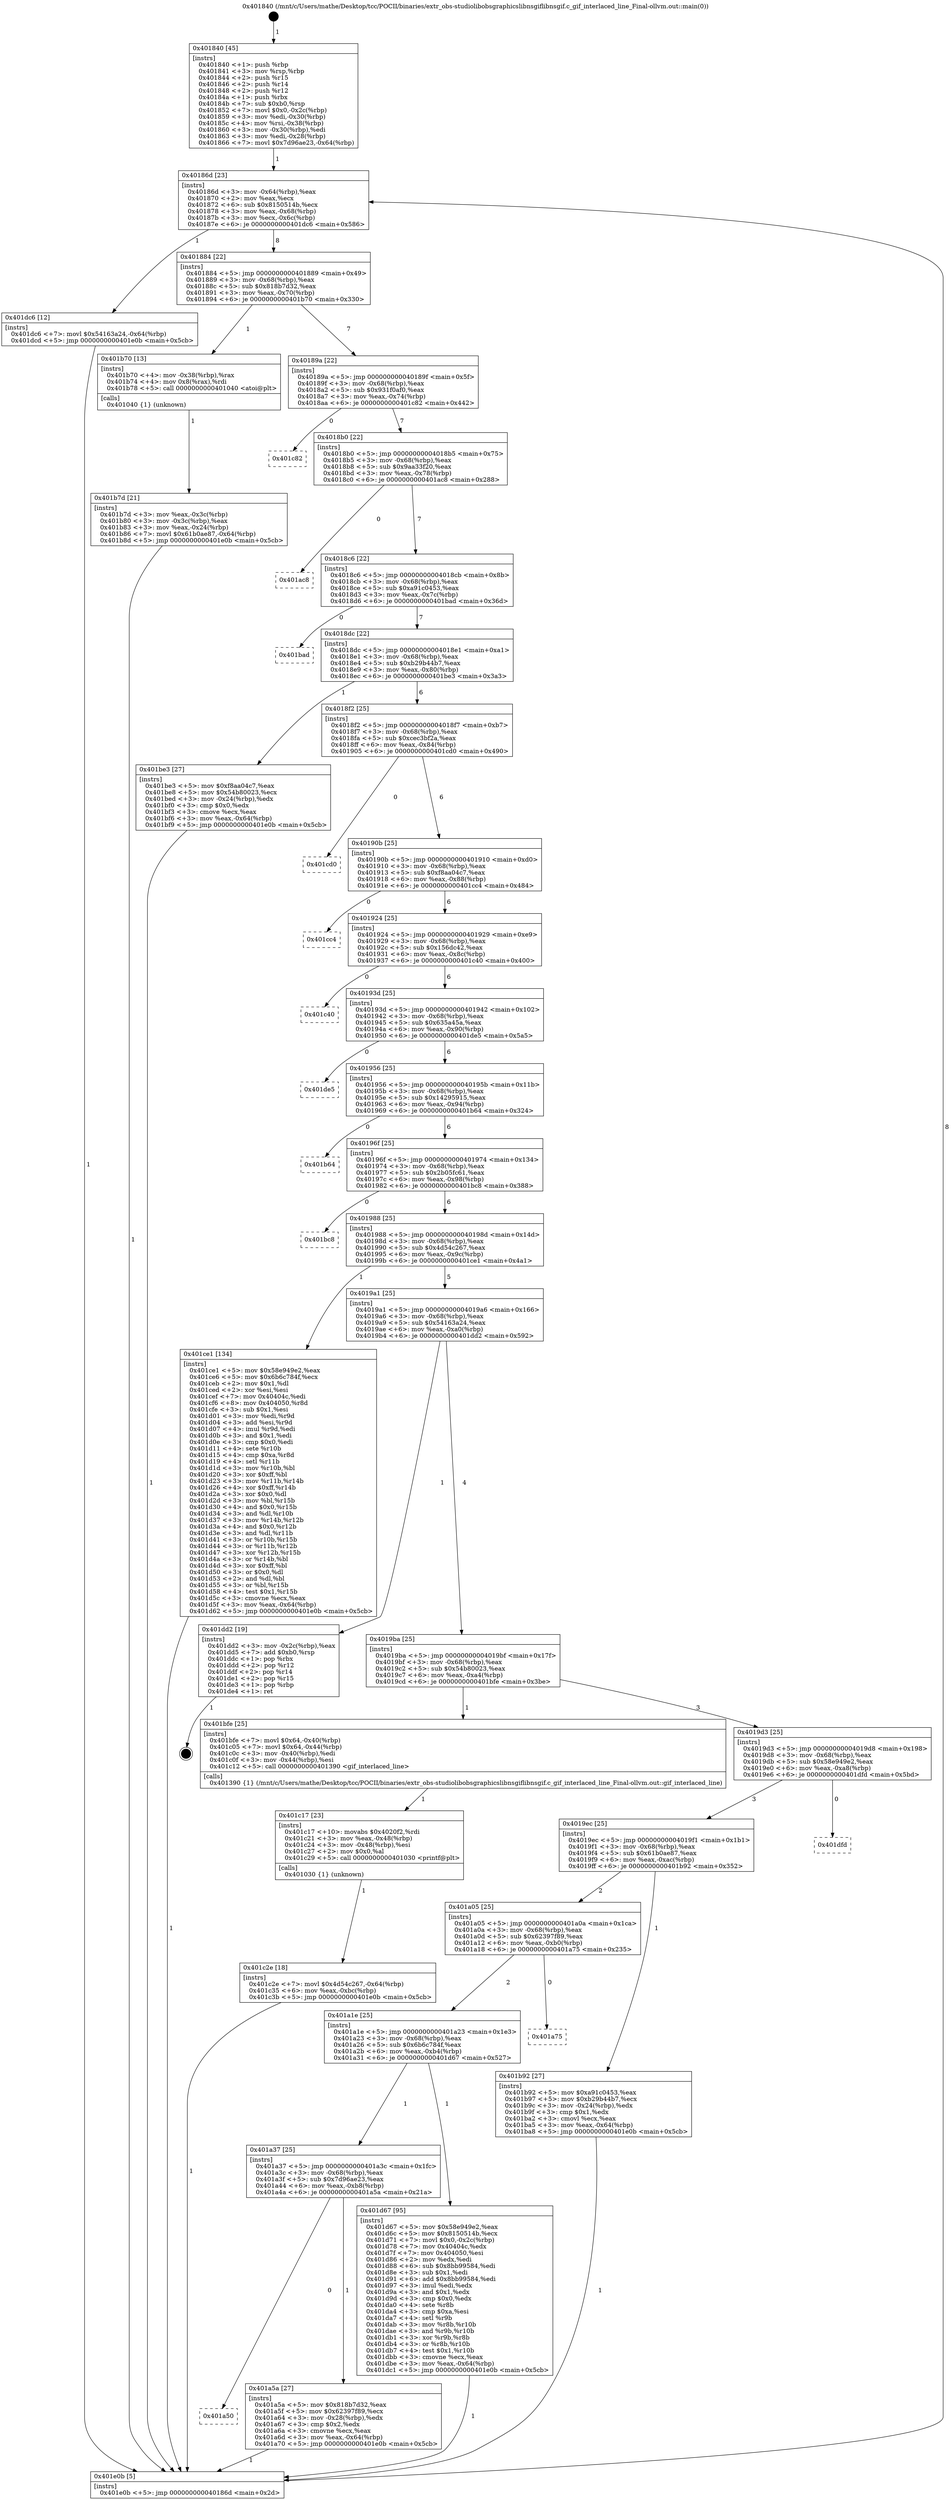 digraph "0x401840" {
  label = "0x401840 (/mnt/c/Users/mathe/Desktop/tcc/POCII/binaries/extr_obs-studiolibobsgraphicslibnsgiflibnsgif.c_gif_interlaced_line_Final-ollvm.out::main(0))"
  labelloc = "t"
  node[shape=record]

  Entry [label="",width=0.3,height=0.3,shape=circle,fillcolor=black,style=filled]
  "0x40186d" [label="{
     0x40186d [23]\l
     | [instrs]\l
     &nbsp;&nbsp;0x40186d \<+3\>: mov -0x64(%rbp),%eax\l
     &nbsp;&nbsp;0x401870 \<+2\>: mov %eax,%ecx\l
     &nbsp;&nbsp;0x401872 \<+6\>: sub $0x8150514b,%ecx\l
     &nbsp;&nbsp;0x401878 \<+3\>: mov %eax,-0x68(%rbp)\l
     &nbsp;&nbsp;0x40187b \<+3\>: mov %ecx,-0x6c(%rbp)\l
     &nbsp;&nbsp;0x40187e \<+6\>: je 0000000000401dc6 \<main+0x586\>\l
  }"]
  "0x401dc6" [label="{
     0x401dc6 [12]\l
     | [instrs]\l
     &nbsp;&nbsp;0x401dc6 \<+7\>: movl $0x54163a24,-0x64(%rbp)\l
     &nbsp;&nbsp;0x401dcd \<+5\>: jmp 0000000000401e0b \<main+0x5cb\>\l
  }"]
  "0x401884" [label="{
     0x401884 [22]\l
     | [instrs]\l
     &nbsp;&nbsp;0x401884 \<+5\>: jmp 0000000000401889 \<main+0x49\>\l
     &nbsp;&nbsp;0x401889 \<+3\>: mov -0x68(%rbp),%eax\l
     &nbsp;&nbsp;0x40188c \<+5\>: sub $0x818b7d32,%eax\l
     &nbsp;&nbsp;0x401891 \<+3\>: mov %eax,-0x70(%rbp)\l
     &nbsp;&nbsp;0x401894 \<+6\>: je 0000000000401b70 \<main+0x330\>\l
  }"]
  Exit [label="",width=0.3,height=0.3,shape=circle,fillcolor=black,style=filled,peripheries=2]
  "0x401b70" [label="{
     0x401b70 [13]\l
     | [instrs]\l
     &nbsp;&nbsp;0x401b70 \<+4\>: mov -0x38(%rbp),%rax\l
     &nbsp;&nbsp;0x401b74 \<+4\>: mov 0x8(%rax),%rdi\l
     &nbsp;&nbsp;0x401b78 \<+5\>: call 0000000000401040 \<atoi@plt\>\l
     | [calls]\l
     &nbsp;&nbsp;0x401040 \{1\} (unknown)\l
  }"]
  "0x40189a" [label="{
     0x40189a [22]\l
     | [instrs]\l
     &nbsp;&nbsp;0x40189a \<+5\>: jmp 000000000040189f \<main+0x5f\>\l
     &nbsp;&nbsp;0x40189f \<+3\>: mov -0x68(%rbp),%eax\l
     &nbsp;&nbsp;0x4018a2 \<+5\>: sub $0x931f0af0,%eax\l
     &nbsp;&nbsp;0x4018a7 \<+3\>: mov %eax,-0x74(%rbp)\l
     &nbsp;&nbsp;0x4018aa \<+6\>: je 0000000000401c82 \<main+0x442\>\l
  }"]
  "0x401c2e" [label="{
     0x401c2e [18]\l
     | [instrs]\l
     &nbsp;&nbsp;0x401c2e \<+7\>: movl $0x4d54c267,-0x64(%rbp)\l
     &nbsp;&nbsp;0x401c35 \<+6\>: mov %eax,-0xbc(%rbp)\l
     &nbsp;&nbsp;0x401c3b \<+5\>: jmp 0000000000401e0b \<main+0x5cb\>\l
  }"]
  "0x401c82" [label="{
     0x401c82\l
  }", style=dashed]
  "0x4018b0" [label="{
     0x4018b0 [22]\l
     | [instrs]\l
     &nbsp;&nbsp;0x4018b0 \<+5\>: jmp 00000000004018b5 \<main+0x75\>\l
     &nbsp;&nbsp;0x4018b5 \<+3\>: mov -0x68(%rbp),%eax\l
     &nbsp;&nbsp;0x4018b8 \<+5\>: sub $0x9aa33f20,%eax\l
     &nbsp;&nbsp;0x4018bd \<+3\>: mov %eax,-0x78(%rbp)\l
     &nbsp;&nbsp;0x4018c0 \<+6\>: je 0000000000401ac8 \<main+0x288\>\l
  }"]
  "0x401c17" [label="{
     0x401c17 [23]\l
     | [instrs]\l
     &nbsp;&nbsp;0x401c17 \<+10\>: movabs $0x4020f2,%rdi\l
     &nbsp;&nbsp;0x401c21 \<+3\>: mov %eax,-0x48(%rbp)\l
     &nbsp;&nbsp;0x401c24 \<+3\>: mov -0x48(%rbp),%esi\l
     &nbsp;&nbsp;0x401c27 \<+2\>: mov $0x0,%al\l
     &nbsp;&nbsp;0x401c29 \<+5\>: call 0000000000401030 \<printf@plt\>\l
     | [calls]\l
     &nbsp;&nbsp;0x401030 \{1\} (unknown)\l
  }"]
  "0x401ac8" [label="{
     0x401ac8\l
  }", style=dashed]
  "0x4018c6" [label="{
     0x4018c6 [22]\l
     | [instrs]\l
     &nbsp;&nbsp;0x4018c6 \<+5\>: jmp 00000000004018cb \<main+0x8b\>\l
     &nbsp;&nbsp;0x4018cb \<+3\>: mov -0x68(%rbp),%eax\l
     &nbsp;&nbsp;0x4018ce \<+5\>: sub $0xa91c0453,%eax\l
     &nbsp;&nbsp;0x4018d3 \<+3\>: mov %eax,-0x7c(%rbp)\l
     &nbsp;&nbsp;0x4018d6 \<+6\>: je 0000000000401bad \<main+0x36d\>\l
  }"]
  "0x401b7d" [label="{
     0x401b7d [21]\l
     | [instrs]\l
     &nbsp;&nbsp;0x401b7d \<+3\>: mov %eax,-0x3c(%rbp)\l
     &nbsp;&nbsp;0x401b80 \<+3\>: mov -0x3c(%rbp),%eax\l
     &nbsp;&nbsp;0x401b83 \<+3\>: mov %eax,-0x24(%rbp)\l
     &nbsp;&nbsp;0x401b86 \<+7\>: movl $0x61b0ae87,-0x64(%rbp)\l
     &nbsp;&nbsp;0x401b8d \<+5\>: jmp 0000000000401e0b \<main+0x5cb\>\l
  }"]
  "0x401bad" [label="{
     0x401bad\l
  }", style=dashed]
  "0x4018dc" [label="{
     0x4018dc [22]\l
     | [instrs]\l
     &nbsp;&nbsp;0x4018dc \<+5\>: jmp 00000000004018e1 \<main+0xa1\>\l
     &nbsp;&nbsp;0x4018e1 \<+3\>: mov -0x68(%rbp),%eax\l
     &nbsp;&nbsp;0x4018e4 \<+5\>: sub $0xb29b44b7,%eax\l
     &nbsp;&nbsp;0x4018e9 \<+3\>: mov %eax,-0x80(%rbp)\l
     &nbsp;&nbsp;0x4018ec \<+6\>: je 0000000000401be3 \<main+0x3a3\>\l
  }"]
  "0x401840" [label="{
     0x401840 [45]\l
     | [instrs]\l
     &nbsp;&nbsp;0x401840 \<+1\>: push %rbp\l
     &nbsp;&nbsp;0x401841 \<+3\>: mov %rsp,%rbp\l
     &nbsp;&nbsp;0x401844 \<+2\>: push %r15\l
     &nbsp;&nbsp;0x401846 \<+2\>: push %r14\l
     &nbsp;&nbsp;0x401848 \<+2\>: push %r12\l
     &nbsp;&nbsp;0x40184a \<+1\>: push %rbx\l
     &nbsp;&nbsp;0x40184b \<+7\>: sub $0xb0,%rsp\l
     &nbsp;&nbsp;0x401852 \<+7\>: movl $0x0,-0x2c(%rbp)\l
     &nbsp;&nbsp;0x401859 \<+3\>: mov %edi,-0x30(%rbp)\l
     &nbsp;&nbsp;0x40185c \<+4\>: mov %rsi,-0x38(%rbp)\l
     &nbsp;&nbsp;0x401860 \<+3\>: mov -0x30(%rbp),%edi\l
     &nbsp;&nbsp;0x401863 \<+3\>: mov %edi,-0x28(%rbp)\l
     &nbsp;&nbsp;0x401866 \<+7\>: movl $0x7d96ae23,-0x64(%rbp)\l
  }"]
  "0x401be3" [label="{
     0x401be3 [27]\l
     | [instrs]\l
     &nbsp;&nbsp;0x401be3 \<+5\>: mov $0xf8aa04c7,%eax\l
     &nbsp;&nbsp;0x401be8 \<+5\>: mov $0x54b80023,%ecx\l
     &nbsp;&nbsp;0x401bed \<+3\>: mov -0x24(%rbp),%edx\l
     &nbsp;&nbsp;0x401bf0 \<+3\>: cmp $0x0,%edx\l
     &nbsp;&nbsp;0x401bf3 \<+3\>: cmove %ecx,%eax\l
     &nbsp;&nbsp;0x401bf6 \<+3\>: mov %eax,-0x64(%rbp)\l
     &nbsp;&nbsp;0x401bf9 \<+5\>: jmp 0000000000401e0b \<main+0x5cb\>\l
  }"]
  "0x4018f2" [label="{
     0x4018f2 [25]\l
     | [instrs]\l
     &nbsp;&nbsp;0x4018f2 \<+5\>: jmp 00000000004018f7 \<main+0xb7\>\l
     &nbsp;&nbsp;0x4018f7 \<+3\>: mov -0x68(%rbp),%eax\l
     &nbsp;&nbsp;0x4018fa \<+5\>: sub $0xcec3bf2a,%eax\l
     &nbsp;&nbsp;0x4018ff \<+6\>: mov %eax,-0x84(%rbp)\l
     &nbsp;&nbsp;0x401905 \<+6\>: je 0000000000401cd0 \<main+0x490\>\l
  }"]
  "0x401e0b" [label="{
     0x401e0b [5]\l
     | [instrs]\l
     &nbsp;&nbsp;0x401e0b \<+5\>: jmp 000000000040186d \<main+0x2d\>\l
  }"]
  "0x401cd0" [label="{
     0x401cd0\l
  }", style=dashed]
  "0x40190b" [label="{
     0x40190b [25]\l
     | [instrs]\l
     &nbsp;&nbsp;0x40190b \<+5\>: jmp 0000000000401910 \<main+0xd0\>\l
     &nbsp;&nbsp;0x401910 \<+3\>: mov -0x68(%rbp),%eax\l
     &nbsp;&nbsp;0x401913 \<+5\>: sub $0xf8aa04c7,%eax\l
     &nbsp;&nbsp;0x401918 \<+6\>: mov %eax,-0x88(%rbp)\l
     &nbsp;&nbsp;0x40191e \<+6\>: je 0000000000401cc4 \<main+0x484\>\l
  }"]
  "0x401a50" [label="{
     0x401a50\l
  }", style=dashed]
  "0x401cc4" [label="{
     0x401cc4\l
  }", style=dashed]
  "0x401924" [label="{
     0x401924 [25]\l
     | [instrs]\l
     &nbsp;&nbsp;0x401924 \<+5\>: jmp 0000000000401929 \<main+0xe9\>\l
     &nbsp;&nbsp;0x401929 \<+3\>: mov -0x68(%rbp),%eax\l
     &nbsp;&nbsp;0x40192c \<+5\>: sub $0x156dc42,%eax\l
     &nbsp;&nbsp;0x401931 \<+6\>: mov %eax,-0x8c(%rbp)\l
     &nbsp;&nbsp;0x401937 \<+6\>: je 0000000000401c40 \<main+0x400\>\l
  }"]
  "0x401a5a" [label="{
     0x401a5a [27]\l
     | [instrs]\l
     &nbsp;&nbsp;0x401a5a \<+5\>: mov $0x818b7d32,%eax\l
     &nbsp;&nbsp;0x401a5f \<+5\>: mov $0x62397f89,%ecx\l
     &nbsp;&nbsp;0x401a64 \<+3\>: mov -0x28(%rbp),%edx\l
     &nbsp;&nbsp;0x401a67 \<+3\>: cmp $0x2,%edx\l
     &nbsp;&nbsp;0x401a6a \<+3\>: cmovne %ecx,%eax\l
     &nbsp;&nbsp;0x401a6d \<+3\>: mov %eax,-0x64(%rbp)\l
     &nbsp;&nbsp;0x401a70 \<+5\>: jmp 0000000000401e0b \<main+0x5cb\>\l
  }"]
  "0x401c40" [label="{
     0x401c40\l
  }", style=dashed]
  "0x40193d" [label="{
     0x40193d [25]\l
     | [instrs]\l
     &nbsp;&nbsp;0x40193d \<+5\>: jmp 0000000000401942 \<main+0x102\>\l
     &nbsp;&nbsp;0x401942 \<+3\>: mov -0x68(%rbp),%eax\l
     &nbsp;&nbsp;0x401945 \<+5\>: sub $0x635a45a,%eax\l
     &nbsp;&nbsp;0x40194a \<+6\>: mov %eax,-0x90(%rbp)\l
     &nbsp;&nbsp;0x401950 \<+6\>: je 0000000000401de5 \<main+0x5a5\>\l
  }"]
  "0x401a37" [label="{
     0x401a37 [25]\l
     | [instrs]\l
     &nbsp;&nbsp;0x401a37 \<+5\>: jmp 0000000000401a3c \<main+0x1fc\>\l
     &nbsp;&nbsp;0x401a3c \<+3\>: mov -0x68(%rbp),%eax\l
     &nbsp;&nbsp;0x401a3f \<+5\>: sub $0x7d96ae23,%eax\l
     &nbsp;&nbsp;0x401a44 \<+6\>: mov %eax,-0xb8(%rbp)\l
     &nbsp;&nbsp;0x401a4a \<+6\>: je 0000000000401a5a \<main+0x21a\>\l
  }"]
  "0x401de5" [label="{
     0x401de5\l
  }", style=dashed]
  "0x401956" [label="{
     0x401956 [25]\l
     | [instrs]\l
     &nbsp;&nbsp;0x401956 \<+5\>: jmp 000000000040195b \<main+0x11b\>\l
     &nbsp;&nbsp;0x40195b \<+3\>: mov -0x68(%rbp),%eax\l
     &nbsp;&nbsp;0x40195e \<+5\>: sub $0x14295915,%eax\l
     &nbsp;&nbsp;0x401963 \<+6\>: mov %eax,-0x94(%rbp)\l
     &nbsp;&nbsp;0x401969 \<+6\>: je 0000000000401b64 \<main+0x324\>\l
  }"]
  "0x401d67" [label="{
     0x401d67 [95]\l
     | [instrs]\l
     &nbsp;&nbsp;0x401d67 \<+5\>: mov $0x58e949e2,%eax\l
     &nbsp;&nbsp;0x401d6c \<+5\>: mov $0x8150514b,%ecx\l
     &nbsp;&nbsp;0x401d71 \<+7\>: movl $0x0,-0x2c(%rbp)\l
     &nbsp;&nbsp;0x401d78 \<+7\>: mov 0x40404c,%edx\l
     &nbsp;&nbsp;0x401d7f \<+7\>: mov 0x404050,%esi\l
     &nbsp;&nbsp;0x401d86 \<+2\>: mov %edx,%edi\l
     &nbsp;&nbsp;0x401d88 \<+6\>: sub $0x8bb99584,%edi\l
     &nbsp;&nbsp;0x401d8e \<+3\>: sub $0x1,%edi\l
     &nbsp;&nbsp;0x401d91 \<+6\>: add $0x8bb99584,%edi\l
     &nbsp;&nbsp;0x401d97 \<+3\>: imul %edi,%edx\l
     &nbsp;&nbsp;0x401d9a \<+3\>: and $0x1,%edx\l
     &nbsp;&nbsp;0x401d9d \<+3\>: cmp $0x0,%edx\l
     &nbsp;&nbsp;0x401da0 \<+4\>: sete %r8b\l
     &nbsp;&nbsp;0x401da4 \<+3\>: cmp $0xa,%esi\l
     &nbsp;&nbsp;0x401da7 \<+4\>: setl %r9b\l
     &nbsp;&nbsp;0x401dab \<+3\>: mov %r8b,%r10b\l
     &nbsp;&nbsp;0x401dae \<+3\>: and %r9b,%r10b\l
     &nbsp;&nbsp;0x401db1 \<+3\>: xor %r9b,%r8b\l
     &nbsp;&nbsp;0x401db4 \<+3\>: or %r8b,%r10b\l
     &nbsp;&nbsp;0x401db7 \<+4\>: test $0x1,%r10b\l
     &nbsp;&nbsp;0x401dbb \<+3\>: cmovne %ecx,%eax\l
     &nbsp;&nbsp;0x401dbe \<+3\>: mov %eax,-0x64(%rbp)\l
     &nbsp;&nbsp;0x401dc1 \<+5\>: jmp 0000000000401e0b \<main+0x5cb\>\l
  }"]
  "0x401b64" [label="{
     0x401b64\l
  }", style=dashed]
  "0x40196f" [label="{
     0x40196f [25]\l
     | [instrs]\l
     &nbsp;&nbsp;0x40196f \<+5\>: jmp 0000000000401974 \<main+0x134\>\l
     &nbsp;&nbsp;0x401974 \<+3\>: mov -0x68(%rbp),%eax\l
     &nbsp;&nbsp;0x401977 \<+5\>: sub $0x2b05fc61,%eax\l
     &nbsp;&nbsp;0x40197c \<+6\>: mov %eax,-0x98(%rbp)\l
     &nbsp;&nbsp;0x401982 \<+6\>: je 0000000000401bc8 \<main+0x388\>\l
  }"]
  "0x401a1e" [label="{
     0x401a1e [25]\l
     | [instrs]\l
     &nbsp;&nbsp;0x401a1e \<+5\>: jmp 0000000000401a23 \<main+0x1e3\>\l
     &nbsp;&nbsp;0x401a23 \<+3\>: mov -0x68(%rbp),%eax\l
     &nbsp;&nbsp;0x401a26 \<+5\>: sub $0x6b6c784f,%eax\l
     &nbsp;&nbsp;0x401a2b \<+6\>: mov %eax,-0xb4(%rbp)\l
     &nbsp;&nbsp;0x401a31 \<+6\>: je 0000000000401d67 \<main+0x527\>\l
  }"]
  "0x401bc8" [label="{
     0x401bc8\l
  }", style=dashed]
  "0x401988" [label="{
     0x401988 [25]\l
     | [instrs]\l
     &nbsp;&nbsp;0x401988 \<+5\>: jmp 000000000040198d \<main+0x14d\>\l
     &nbsp;&nbsp;0x40198d \<+3\>: mov -0x68(%rbp),%eax\l
     &nbsp;&nbsp;0x401990 \<+5\>: sub $0x4d54c267,%eax\l
     &nbsp;&nbsp;0x401995 \<+6\>: mov %eax,-0x9c(%rbp)\l
     &nbsp;&nbsp;0x40199b \<+6\>: je 0000000000401ce1 \<main+0x4a1\>\l
  }"]
  "0x401a75" [label="{
     0x401a75\l
  }", style=dashed]
  "0x401ce1" [label="{
     0x401ce1 [134]\l
     | [instrs]\l
     &nbsp;&nbsp;0x401ce1 \<+5\>: mov $0x58e949e2,%eax\l
     &nbsp;&nbsp;0x401ce6 \<+5\>: mov $0x6b6c784f,%ecx\l
     &nbsp;&nbsp;0x401ceb \<+2\>: mov $0x1,%dl\l
     &nbsp;&nbsp;0x401ced \<+2\>: xor %esi,%esi\l
     &nbsp;&nbsp;0x401cef \<+7\>: mov 0x40404c,%edi\l
     &nbsp;&nbsp;0x401cf6 \<+8\>: mov 0x404050,%r8d\l
     &nbsp;&nbsp;0x401cfe \<+3\>: sub $0x1,%esi\l
     &nbsp;&nbsp;0x401d01 \<+3\>: mov %edi,%r9d\l
     &nbsp;&nbsp;0x401d04 \<+3\>: add %esi,%r9d\l
     &nbsp;&nbsp;0x401d07 \<+4\>: imul %r9d,%edi\l
     &nbsp;&nbsp;0x401d0b \<+3\>: and $0x1,%edi\l
     &nbsp;&nbsp;0x401d0e \<+3\>: cmp $0x0,%edi\l
     &nbsp;&nbsp;0x401d11 \<+4\>: sete %r10b\l
     &nbsp;&nbsp;0x401d15 \<+4\>: cmp $0xa,%r8d\l
     &nbsp;&nbsp;0x401d19 \<+4\>: setl %r11b\l
     &nbsp;&nbsp;0x401d1d \<+3\>: mov %r10b,%bl\l
     &nbsp;&nbsp;0x401d20 \<+3\>: xor $0xff,%bl\l
     &nbsp;&nbsp;0x401d23 \<+3\>: mov %r11b,%r14b\l
     &nbsp;&nbsp;0x401d26 \<+4\>: xor $0xff,%r14b\l
     &nbsp;&nbsp;0x401d2a \<+3\>: xor $0x0,%dl\l
     &nbsp;&nbsp;0x401d2d \<+3\>: mov %bl,%r15b\l
     &nbsp;&nbsp;0x401d30 \<+4\>: and $0x0,%r15b\l
     &nbsp;&nbsp;0x401d34 \<+3\>: and %dl,%r10b\l
     &nbsp;&nbsp;0x401d37 \<+3\>: mov %r14b,%r12b\l
     &nbsp;&nbsp;0x401d3a \<+4\>: and $0x0,%r12b\l
     &nbsp;&nbsp;0x401d3e \<+3\>: and %dl,%r11b\l
     &nbsp;&nbsp;0x401d41 \<+3\>: or %r10b,%r15b\l
     &nbsp;&nbsp;0x401d44 \<+3\>: or %r11b,%r12b\l
     &nbsp;&nbsp;0x401d47 \<+3\>: xor %r12b,%r15b\l
     &nbsp;&nbsp;0x401d4a \<+3\>: or %r14b,%bl\l
     &nbsp;&nbsp;0x401d4d \<+3\>: xor $0xff,%bl\l
     &nbsp;&nbsp;0x401d50 \<+3\>: or $0x0,%dl\l
     &nbsp;&nbsp;0x401d53 \<+2\>: and %dl,%bl\l
     &nbsp;&nbsp;0x401d55 \<+3\>: or %bl,%r15b\l
     &nbsp;&nbsp;0x401d58 \<+4\>: test $0x1,%r15b\l
     &nbsp;&nbsp;0x401d5c \<+3\>: cmovne %ecx,%eax\l
     &nbsp;&nbsp;0x401d5f \<+3\>: mov %eax,-0x64(%rbp)\l
     &nbsp;&nbsp;0x401d62 \<+5\>: jmp 0000000000401e0b \<main+0x5cb\>\l
  }"]
  "0x4019a1" [label="{
     0x4019a1 [25]\l
     | [instrs]\l
     &nbsp;&nbsp;0x4019a1 \<+5\>: jmp 00000000004019a6 \<main+0x166\>\l
     &nbsp;&nbsp;0x4019a6 \<+3\>: mov -0x68(%rbp),%eax\l
     &nbsp;&nbsp;0x4019a9 \<+5\>: sub $0x54163a24,%eax\l
     &nbsp;&nbsp;0x4019ae \<+6\>: mov %eax,-0xa0(%rbp)\l
     &nbsp;&nbsp;0x4019b4 \<+6\>: je 0000000000401dd2 \<main+0x592\>\l
  }"]
  "0x401a05" [label="{
     0x401a05 [25]\l
     | [instrs]\l
     &nbsp;&nbsp;0x401a05 \<+5\>: jmp 0000000000401a0a \<main+0x1ca\>\l
     &nbsp;&nbsp;0x401a0a \<+3\>: mov -0x68(%rbp),%eax\l
     &nbsp;&nbsp;0x401a0d \<+5\>: sub $0x62397f89,%eax\l
     &nbsp;&nbsp;0x401a12 \<+6\>: mov %eax,-0xb0(%rbp)\l
     &nbsp;&nbsp;0x401a18 \<+6\>: je 0000000000401a75 \<main+0x235\>\l
  }"]
  "0x401dd2" [label="{
     0x401dd2 [19]\l
     | [instrs]\l
     &nbsp;&nbsp;0x401dd2 \<+3\>: mov -0x2c(%rbp),%eax\l
     &nbsp;&nbsp;0x401dd5 \<+7\>: add $0xb0,%rsp\l
     &nbsp;&nbsp;0x401ddc \<+1\>: pop %rbx\l
     &nbsp;&nbsp;0x401ddd \<+2\>: pop %r12\l
     &nbsp;&nbsp;0x401ddf \<+2\>: pop %r14\l
     &nbsp;&nbsp;0x401de1 \<+2\>: pop %r15\l
     &nbsp;&nbsp;0x401de3 \<+1\>: pop %rbp\l
     &nbsp;&nbsp;0x401de4 \<+1\>: ret\l
  }"]
  "0x4019ba" [label="{
     0x4019ba [25]\l
     | [instrs]\l
     &nbsp;&nbsp;0x4019ba \<+5\>: jmp 00000000004019bf \<main+0x17f\>\l
     &nbsp;&nbsp;0x4019bf \<+3\>: mov -0x68(%rbp),%eax\l
     &nbsp;&nbsp;0x4019c2 \<+5\>: sub $0x54b80023,%eax\l
     &nbsp;&nbsp;0x4019c7 \<+6\>: mov %eax,-0xa4(%rbp)\l
     &nbsp;&nbsp;0x4019cd \<+6\>: je 0000000000401bfe \<main+0x3be\>\l
  }"]
  "0x401b92" [label="{
     0x401b92 [27]\l
     | [instrs]\l
     &nbsp;&nbsp;0x401b92 \<+5\>: mov $0xa91c0453,%eax\l
     &nbsp;&nbsp;0x401b97 \<+5\>: mov $0xb29b44b7,%ecx\l
     &nbsp;&nbsp;0x401b9c \<+3\>: mov -0x24(%rbp),%edx\l
     &nbsp;&nbsp;0x401b9f \<+3\>: cmp $0x1,%edx\l
     &nbsp;&nbsp;0x401ba2 \<+3\>: cmovl %ecx,%eax\l
     &nbsp;&nbsp;0x401ba5 \<+3\>: mov %eax,-0x64(%rbp)\l
     &nbsp;&nbsp;0x401ba8 \<+5\>: jmp 0000000000401e0b \<main+0x5cb\>\l
  }"]
  "0x401bfe" [label="{
     0x401bfe [25]\l
     | [instrs]\l
     &nbsp;&nbsp;0x401bfe \<+7\>: movl $0x64,-0x40(%rbp)\l
     &nbsp;&nbsp;0x401c05 \<+7\>: movl $0x64,-0x44(%rbp)\l
     &nbsp;&nbsp;0x401c0c \<+3\>: mov -0x40(%rbp),%edi\l
     &nbsp;&nbsp;0x401c0f \<+3\>: mov -0x44(%rbp),%esi\l
     &nbsp;&nbsp;0x401c12 \<+5\>: call 0000000000401390 \<gif_interlaced_line\>\l
     | [calls]\l
     &nbsp;&nbsp;0x401390 \{1\} (/mnt/c/Users/mathe/Desktop/tcc/POCII/binaries/extr_obs-studiolibobsgraphicslibnsgiflibnsgif.c_gif_interlaced_line_Final-ollvm.out::gif_interlaced_line)\l
  }"]
  "0x4019d3" [label="{
     0x4019d3 [25]\l
     | [instrs]\l
     &nbsp;&nbsp;0x4019d3 \<+5\>: jmp 00000000004019d8 \<main+0x198\>\l
     &nbsp;&nbsp;0x4019d8 \<+3\>: mov -0x68(%rbp),%eax\l
     &nbsp;&nbsp;0x4019db \<+5\>: sub $0x58e949e2,%eax\l
     &nbsp;&nbsp;0x4019e0 \<+6\>: mov %eax,-0xa8(%rbp)\l
     &nbsp;&nbsp;0x4019e6 \<+6\>: je 0000000000401dfd \<main+0x5bd\>\l
  }"]
  "0x4019ec" [label="{
     0x4019ec [25]\l
     | [instrs]\l
     &nbsp;&nbsp;0x4019ec \<+5\>: jmp 00000000004019f1 \<main+0x1b1\>\l
     &nbsp;&nbsp;0x4019f1 \<+3\>: mov -0x68(%rbp),%eax\l
     &nbsp;&nbsp;0x4019f4 \<+5\>: sub $0x61b0ae87,%eax\l
     &nbsp;&nbsp;0x4019f9 \<+6\>: mov %eax,-0xac(%rbp)\l
     &nbsp;&nbsp;0x4019ff \<+6\>: je 0000000000401b92 \<main+0x352\>\l
  }"]
  "0x401dfd" [label="{
     0x401dfd\l
  }", style=dashed]
  Entry -> "0x401840" [label=" 1"]
  "0x40186d" -> "0x401dc6" [label=" 1"]
  "0x40186d" -> "0x401884" [label=" 8"]
  "0x401dd2" -> Exit [label=" 1"]
  "0x401884" -> "0x401b70" [label=" 1"]
  "0x401884" -> "0x40189a" [label=" 7"]
  "0x401dc6" -> "0x401e0b" [label=" 1"]
  "0x40189a" -> "0x401c82" [label=" 0"]
  "0x40189a" -> "0x4018b0" [label=" 7"]
  "0x401d67" -> "0x401e0b" [label=" 1"]
  "0x4018b0" -> "0x401ac8" [label=" 0"]
  "0x4018b0" -> "0x4018c6" [label=" 7"]
  "0x401ce1" -> "0x401e0b" [label=" 1"]
  "0x4018c6" -> "0x401bad" [label=" 0"]
  "0x4018c6" -> "0x4018dc" [label=" 7"]
  "0x401c2e" -> "0x401e0b" [label=" 1"]
  "0x4018dc" -> "0x401be3" [label=" 1"]
  "0x4018dc" -> "0x4018f2" [label=" 6"]
  "0x401c17" -> "0x401c2e" [label=" 1"]
  "0x4018f2" -> "0x401cd0" [label=" 0"]
  "0x4018f2" -> "0x40190b" [label=" 6"]
  "0x401bfe" -> "0x401c17" [label=" 1"]
  "0x40190b" -> "0x401cc4" [label=" 0"]
  "0x40190b" -> "0x401924" [label=" 6"]
  "0x401be3" -> "0x401e0b" [label=" 1"]
  "0x401924" -> "0x401c40" [label=" 0"]
  "0x401924" -> "0x40193d" [label=" 6"]
  "0x401b92" -> "0x401e0b" [label=" 1"]
  "0x40193d" -> "0x401de5" [label=" 0"]
  "0x40193d" -> "0x401956" [label=" 6"]
  "0x401b70" -> "0x401b7d" [label=" 1"]
  "0x401956" -> "0x401b64" [label=" 0"]
  "0x401956" -> "0x40196f" [label=" 6"]
  "0x401e0b" -> "0x40186d" [label=" 8"]
  "0x40196f" -> "0x401bc8" [label=" 0"]
  "0x40196f" -> "0x401988" [label=" 6"]
  "0x401a5a" -> "0x401e0b" [label=" 1"]
  "0x401988" -> "0x401ce1" [label=" 1"]
  "0x401988" -> "0x4019a1" [label=" 5"]
  "0x401a37" -> "0x401a50" [label=" 0"]
  "0x4019a1" -> "0x401dd2" [label=" 1"]
  "0x4019a1" -> "0x4019ba" [label=" 4"]
  "0x401b7d" -> "0x401e0b" [label=" 1"]
  "0x4019ba" -> "0x401bfe" [label=" 1"]
  "0x4019ba" -> "0x4019d3" [label=" 3"]
  "0x401a1e" -> "0x401a37" [label=" 1"]
  "0x4019d3" -> "0x401dfd" [label=" 0"]
  "0x4019d3" -> "0x4019ec" [label=" 3"]
  "0x401a1e" -> "0x401d67" [label=" 1"]
  "0x4019ec" -> "0x401b92" [label=" 1"]
  "0x4019ec" -> "0x401a05" [label=" 2"]
  "0x401a37" -> "0x401a5a" [label=" 1"]
  "0x401a05" -> "0x401a75" [label=" 0"]
  "0x401a05" -> "0x401a1e" [label=" 2"]
  "0x401840" -> "0x40186d" [label=" 1"]
}
